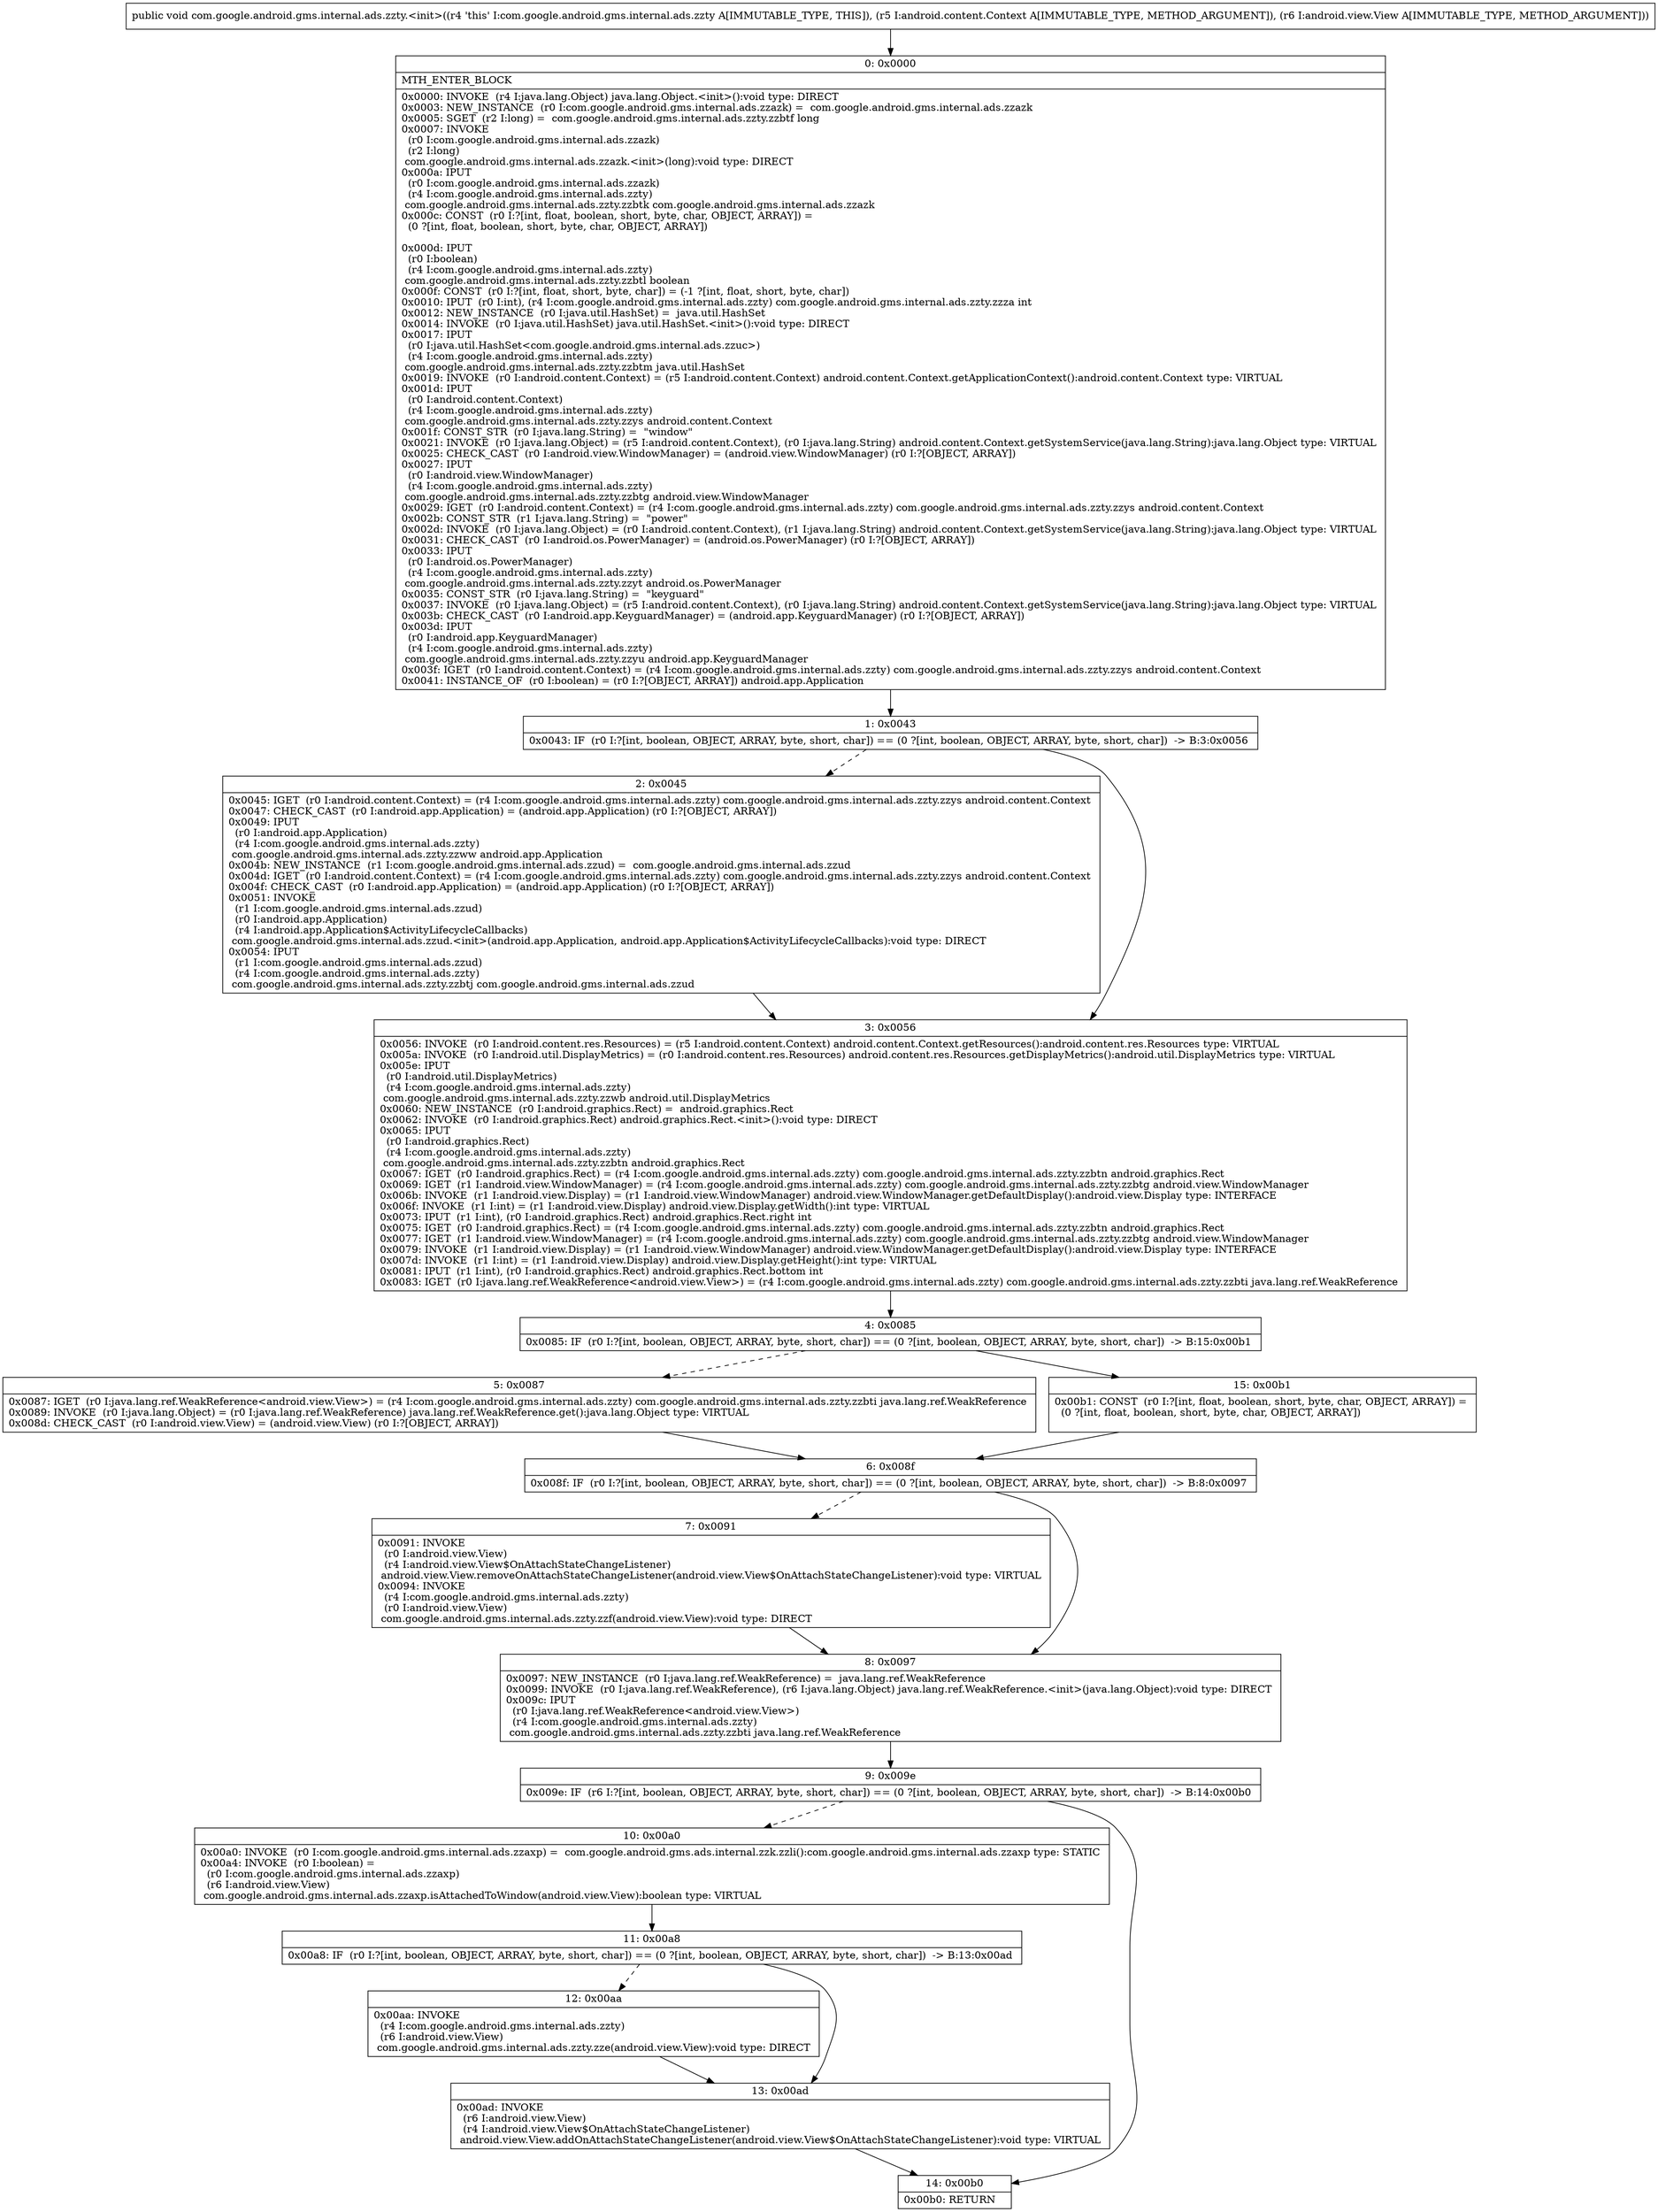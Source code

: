 digraph "CFG forcom.google.android.gms.internal.ads.zzty.\<init\>(Landroid\/content\/Context;Landroid\/view\/View;)V" {
Node_0 [shape=record,label="{0\:\ 0x0000|MTH_ENTER_BLOCK\l|0x0000: INVOKE  (r4 I:java.lang.Object) java.lang.Object.\<init\>():void type: DIRECT \l0x0003: NEW_INSTANCE  (r0 I:com.google.android.gms.internal.ads.zzazk) =  com.google.android.gms.internal.ads.zzazk \l0x0005: SGET  (r2 I:long) =  com.google.android.gms.internal.ads.zzty.zzbtf long \l0x0007: INVOKE  \l  (r0 I:com.google.android.gms.internal.ads.zzazk)\l  (r2 I:long)\l com.google.android.gms.internal.ads.zzazk.\<init\>(long):void type: DIRECT \l0x000a: IPUT  \l  (r0 I:com.google.android.gms.internal.ads.zzazk)\l  (r4 I:com.google.android.gms.internal.ads.zzty)\l com.google.android.gms.internal.ads.zzty.zzbtk com.google.android.gms.internal.ads.zzazk \l0x000c: CONST  (r0 I:?[int, float, boolean, short, byte, char, OBJECT, ARRAY]) = \l  (0 ?[int, float, boolean, short, byte, char, OBJECT, ARRAY])\l \l0x000d: IPUT  \l  (r0 I:boolean)\l  (r4 I:com.google.android.gms.internal.ads.zzty)\l com.google.android.gms.internal.ads.zzty.zzbtl boolean \l0x000f: CONST  (r0 I:?[int, float, short, byte, char]) = (\-1 ?[int, float, short, byte, char]) \l0x0010: IPUT  (r0 I:int), (r4 I:com.google.android.gms.internal.ads.zzty) com.google.android.gms.internal.ads.zzty.zzza int \l0x0012: NEW_INSTANCE  (r0 I:java.util.HashSet) =  java.util.HashSet \l0x0014: INVOKE  (r0 I:java.util.HashSet) java.util.HashSet.\<init\>():void type: DIRECT \l0x0017: IPUT  \l  (r0 I:java.util.HashSet\<com.google.android.gms.internal.ads.zzuc\>)\l  (r4 I:com.google.android.gms.internal.ads.zzty)\l com.google.android.gms.internal.ads.zzty.zzbtm java.util.HashSet \l0x0019: INVOKE  (r0 I:android.content.Context) = (r5 I:android.content.Context) android.content.Context.getApplicationContext():android.content.Context type: VIRTUAL \l0x001d: IPUT  \l  (r0 I:android.content.Context)\l  (r4 I:com.google.android.gms.internal.ads.zzty)\l com.google.android.gms.internal.ads.zzty.zzys android.content.Context \l0x001f: CONST_STR  (r0 I:java.lang.String) =  \"window\" \l0x0021: INVOKE  (r0 I:java.lang.Object) = (r5 I:android.content.Context), (r0 I:java.lang.String) android.content.Context.getSystemService(java.lang.String):java.lang.Object type: VIRTUAL \l0x0025: CHECK_CAST  (r0 I:android.view.WindowManager) = (android.view.WindowManager) (r0 I:?[OBJECT, ARRAY]) \l0x0027: IPUT  \l  (r0 I:android.view.WindowManager)\l  (r4 I:com.google.android.gms.internal.ads.zzty)\l com.google.android.gms.internal.ads.zzty.zzbtg android.view.WindowManager \l0x0029: IGET  (r0 I:android.content.Context) = (r4 I:com.google.android.gms.internal.ads.zzty) com.google.android.gms.internal.ads.zzty.zzys android.content.Context \l0x002b: CONST_STR  (r1 I:java.lang.String) =  \"power\" \l0x002d: INVOKE  (r0 I:java.lang.Object) = (r0 I:android.content.Context), (r1 I:java.lang.String) android.content.Context.getSystemService(java.lang.String):java.lang.Object type: VIRTUAL \l0x0031: CHECK_CAST  (r0 I:android.os.PowerManager) = (android.os.PowerManager) (r0 I:?[OBJECT, ARRAY]) \l0x0033: IPUT  \l  (r0 I:android.os.PowerManager)\l  (r4 I:com.google.android.gms.internal.ads.zzty)\l com.google.android.gms.internal.ads.zzty.zzyt android.os.PowerManager \l0x0035: CONST_STR  (r0 I:java.lang.String) =  \"keyguard\" \l0x0037: INVOKE  (r0 I:java.lang.Object) = (r5 I:android.content.Context), (r0 I:java.lang.String) android.content.Context.getSystemService(java.lang.String):java.lang.Object type: VIRTUAL \l0x003b: CHECK_CAST  (r0 I:android.app.KeyguardManager) = (android.app.KeyguardManager) (r0 I:?[OBJECT, ARRAY]) \l0x003d: IPUT  \l  (r0 I:android.app.KeyguardManager)\l  (r4 I:com.google.android.gms.internal.ads.zzty)\l com.google.android.gms.internal.ads.zzty.zzyu android.app.KeyguardManager \l0x003f: IGET  (r0 I:android.content.Context) = (r4 I:com.google.android.gms.internal.ads.zzty) com.google.android.gms.internal.ads.zzty.zzys android.content.Context \l0x0041: INSTANCE_OF  (r0 I:boolean) = (r0 I:?[OBJECT, ARRAY]) android.app.Application \l}"];
Node_1 [shape=record,label="{1\:\ 0x0043|0x0043: IF  (r0 I:?[int, boolean, OBJECT, ARRAY, byte, short, char]) == (0 ?[int, boolean, OBJECT, ARRAY, byte, short, char])  \-\> B:3:0x0056 \l}"];
Node_2 [shape=record,label="{2\:\ 0x0045|0x0045: IGET  (r0 I:android.content.Context) = (r4 I:com.google.android.gms.internal.ads.zzty) com.google.android.gms.internal.ads.zzty.zzys android.content.Context \l0x0047: CHECK_CAST  (r0 I:android.app.Application) = (android.app.Application) (r0 I:?[OBJECT, ARRAY]) \l0x0049: IPUT  \l  (r0 I:android.app.Application)\l  (r4 I:com.google.android.gms.internal.ads.zzty)\l com.google.android.gms.internal.ads.zzty.zzww android.app.Application \l0x004b: NEW_INSTANCE  (r1 I:com.google.android.gms.internal.ads.zzud) =  com.google.android.gms.internal.ads.zzud \l0x004d: IGET  (r0 I:android.content.Context) = (r4 I:com.google.android.gms.internal.ads.zzty) com.google.android.gms.internal.ads.zzty.zzys android.content.Context \l0x004f: CHECK_CAST  (r0 I:android.app.Application) = (android.app.Application) (r0 I:?[OBJECT, ARRAY]) \l0x0051: INVOKE  \l  (r1 I:com.google.android.gms.internal.ads.zzud)\l  (r0 I:android.app.Application)\l  (r4 I:android.app.Application$ActivityLifecycleCallbacks)\l com.google.android.gms.internal.ads.zzud.\<init\>(android.app.Application, android.app.Application$ActivityLifecycleCallbacks):void type: DIRECT \l0x0054: IPUT  \l  (r1 I:com.google.android.gms.internal.ads.zzud)\l  (r4 I:com.google.android.gms.internal.ads.zzty)\l com.google.android.gms.internal.ads.zzty.zzbtj com.google.android.gms.internal.ads.zzud \l}"];
Node_3 [shape=record,label="{3\:\ 0x0056|0x0056: INVOKE  (r0 I:android.content.res.Resources) = (r5 I:android.content.Context) android.content.Context.getResources():android.content.res.Resources type: VIRTUAL \l0x005a: INVOKE  (r0 I:android.util.DisplayMetrics) = (r0 I:android.content.res.Resources) android.content.res.Resources.getDisplayMetrics():android.util.DisplayMetrics type: VIRTUAL \l0x005e: IPUT  \l  (r0 I:android.util.DisplayMetrics)\l  (r4 I:com.google.android.gms.internal.ads.zzty)\l com.google.android.gms.internal.ads.zzty.zzwb android.util.DisplayMetrics \l0x0060: NEW_INSTANCE  (r0 I:android.graphics.Rect) =  android.graphics.Rect \l0x0062: INVOKE  (r0 I:android.graphics.Rect) android.graphics.Rect.\<init\>():void type: DIRECT \l0x0065: IPUT  \l  (r0 I:android.graphics.Rect)\l  (r4 I:com.google.android.gms.internal.ads.zzty)\l com.google.android.gms.internal.ads.zzty.zzbtn android.graphics.Rect \l0x0067: IGET  (r0 I:android.graphics.Rect) = (r4 I:com.google.android.gms.internal.ads.zzty) com.google.android.gms.internal.ads.zzty.zzbtn android.graphics.Rect \l0x0069: IGET  (r1 I:android.view.WindowManager) = (r4 I:com.google.android.gms.internal.ads.zzty) com.google.android.gms.internal.ads.zzty.zzbtg android.view.WindowManager \l0x006b: INVOKE  (r1 I:android.view.Display) = (r1 I:android.view.WindowManager) android.view.WindowManager.getDefaultDisplay():android.view.Display type: INTERFACE \l0x006f: INVOKE  (r1 I:int) = (r1 I:android.view.Display) android.view.Display.getWidth():int type: VIRTUAL \l0x0073: IPUT  (r1 I:int), (r0 I:android.graphics.Rect) android.graphics.Rect.right int \l0x0075: IGET  (r0 I:android.graphics.Rect) = (r4 I:com.google.android.gms.internal.ads.zzty) com.google.android.gms.internal.ads.zzty.zzbtn android.graphics.Rect \l0x0077: IGET  (r1 I:android.view.WindowManager) = (r4 I:com.google.android.gms.internal.ads.zzty) com.google.android.gms.internal.ads.zzty.zzbtg android.view.WindowManager \l0x0079: INVOKE  (r1 I:android.view.Display) = (r1 I:android.view.WindowManager) android.view.WindowManager.getDefaultDisplay():android.view.Display type: INTERFACE \l0x007d: INVOKE  (r1 I:int) = (r1 I:android.view.Display) android.view.Display.getHeight():int type: VIRTUAL \l0x0081: IPUT  (r1 I:int), (r0 I:android.graphics.Rect) android.graphics.Rect.bottom int \l0x0083: IGET  (r0 I:java.lang.ref.WeakReference\<android.view.View\>) = (r4 I:com.google.android.gms.internal.ads.zzty) com.google.android.gms.internal.ads.zzty.zzbti java.lang.ref.WeakReference \l}"];
Node_4 [shape=record,label="{4\:\ 0x0085|0x0085: IF  (r0 I:?[int, boolean, OBJECT, ARRAY, byte, short, char]) == (0 ?[int, boolean, OBJECT, ARRAY, byte, short, char])  \-\> B:15:0x00b1 \l}"];
Node_5 [shape=record,label="{5\:\ 0x0087|0x0087: IGET  (r0 I:java.lang.ref.WeakReference\<android.view.View\>) = (r4 I:com.google.android.gms.internal.ads.zzty) com.google.android.gms.internal.ads.zzty.zzbti java.lang.ref.WeakReference \l0x0089: INVOKE  (r0 I:java.lang.Object) = (r0 I:java.lang.ref.WeakReference) java.lang.ref.WeakReference.get():java.lang.Object type: VIRTUAL \l0x008d: CHECK_CAST  (r0 I:android.view.View) = (android.view.View) (r0 I:?[OBJECT, ARRAY]) \l}"];
Node_6 [shape=record,label="{6\:\ 0x008f|0x008f: IF  (r0 I:?[int, boolean, OBJECT, ARRAY, byte, short, char]) == (0 ?[int, boolean, OBJECT, ARRAY, byte, short, char])  \-\> B:8:0x0097 \l}"];
Node_7 [shape=record,label="{7\:\ 0x0091|0x0091: INVOKE  \l  (r0 I:android.view.View)\l  (r4 I:android.view.View$OnAttachStateChangeListener)\l android.view.View.removeOnAttachStateChangeListener(android.view.View$OnAttachStateChangeListener):void type: VIRTUAL \l0x0094: INVOKE  \l  (r4 I:com.google.android.gms.internal.ads.zzty)\l  (r0 I:android.view.View)\l com.google.android.gms.internal.ads.zzty.zzf(android.view.View):void type: DIRECT \l}"];
Node_8 [shape=record,label="{8\:\ 0x0097|0x0097: NEW_INSTANCE  (r0 I:java.lang.ref.WeakReference) =  java.lang.ref.WeakReference \l0x0099: INVOKE  (r0 I:java.lang.ref.WeakReference), (r6 I:java.lang.Object) java.lang.ref.WeakReference.\<init\>(java.lang.Object):void type: DIRECT \l0x009c: IPUT  \l  (r0 I:java.lang.ref.WeakReference\<android.view.View\>)\l  (r4 I:com.google.android.gms.internal.ads.zzty)\l com.google.android.gms.internal.ads.zzty.zzbti java.lang.ref.WeakReference \l}"];
Node_9 [shape=record,label="{9\:\ 0x009e|0x009e: IF  (r6 I:?[int, boolean, OBJECT, ARRAY, byte, short, char]) == (0 ?[int, boolean, OBJECT, ARRAY, byte, short, char])  \-\> B:14:0x00b0 \l}"];
Node_10 [shape=record,label="{10\:\ 0x00a0|0x00a0: INVOKE  (r0 I:com.google.android.gms.internal.ads.zzaxp) =  com.google.android.gms.ads.internal.zzk.zzli():com.google.android.gms.internal.ads.zzaxp type: STATIC \l0x00a4: INVOKE  (r0 I:boolean) = \l  (r0 I:com.google.android.gms.internal.ads.zzaxp)\l  (r6 I:android.view.View)\l com.google.android.gms.internal.ads.zzaxp.isAttachedToWindow(android.view.View):boolean type: VIRTUAL \l}"];
Node_11 [shape=record,label="{11\:\ 0x00a8|0x00a8: IF  (r0 I:?[int, boolean, OBJECT, ARRAY, byte, short, char]) == (0 ?[int, boolean, OBJECT, ARRAY, byte, short, char])  \-\> B:13:0x00ad \l}"];
Node_12 [shape=record,label="{12\:\ 0x00aa|0x00aa: INVOKE  \l  (r4 I:com.google.android.gms.internal.ads.zzty)\l  (r6 I:android.view.View)\l com.google.android.gms.internal.ads.zzty.zze(android.view.View):void type: DIRECT \l}"];
Node_13 [shape=record,label="{13\:\ 0x00ad|0x00ad: INVOKE  \l  (r6 I:android.view.View)\l  (r4 I:android.view.View$OnAttachStateChangeListener)\l android.view.View.addOnAttachStateChangeListener(android.view.View$OnAttachStateChangeListener):void type: VIRTUAL \l}"];
Node_14 [shape=record,label="{14\:\ 0x00b0|0x00b0: RETURN   \l}"];
Node_15 [shape=record,label="{15\:\ 0x00b1|0x00b1: CONST  (r0 I:?[int, float, boolean, short, byte, char, OBJECT, ARRAY]) = \l  (0 ?[int, float, boolean, short, byte, char, OBJECT, ARRAY])\l \l}"];
MethodNode[shape=record,label="{public void com.google.android.gms.internal.ads.zzty.\<init\>((r4 'this' I:com.google.android.gms.internal.ads.zzty A[IMMUTABLE_TYPE, THIS]), (r5 I:android.content.Context A[IMMUTABLE_TYPE, METHOD_ARGUMENT]), (r6 I:android.view.View A[IMMUTABLE_TYPE, METHOD_ARGUMENT])) }"];
MethodNode -> Node_0;
Node_0 -> Node_1;
Node_1 -> Node_2[style=dashed];
Node_1 -> Node_3;
Node_2 -> Node_3;
Node_3 -> Node_4;
Node_4 -> Node_5[style=dashed];
Node_4 -> Node_15;
Node_5 -> Node_6;
Node_6 -> Node_7[style=dashed];
Node_6 -> Node_8;
Node_7 -> Node_8;
Node_8 -> Node_9;
Node_9 -> Node_10[style=dashed];
Node_9 -> Node_14;
Node_10 -> Node_11;
Node_11 -> Node_12[style=dashed];
Node_11 -> Node_13;
Node_12 -> Node_13;
Node_13 -> Node_14;
Node_15 -> Node_6;
}

